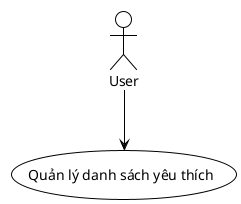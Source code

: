 @startuml UC013-Yeu-Thich
!theme plain

actor User
usecase "Quản lý danh sách yêu thích" as UC013

User --> UC013

@enduml
